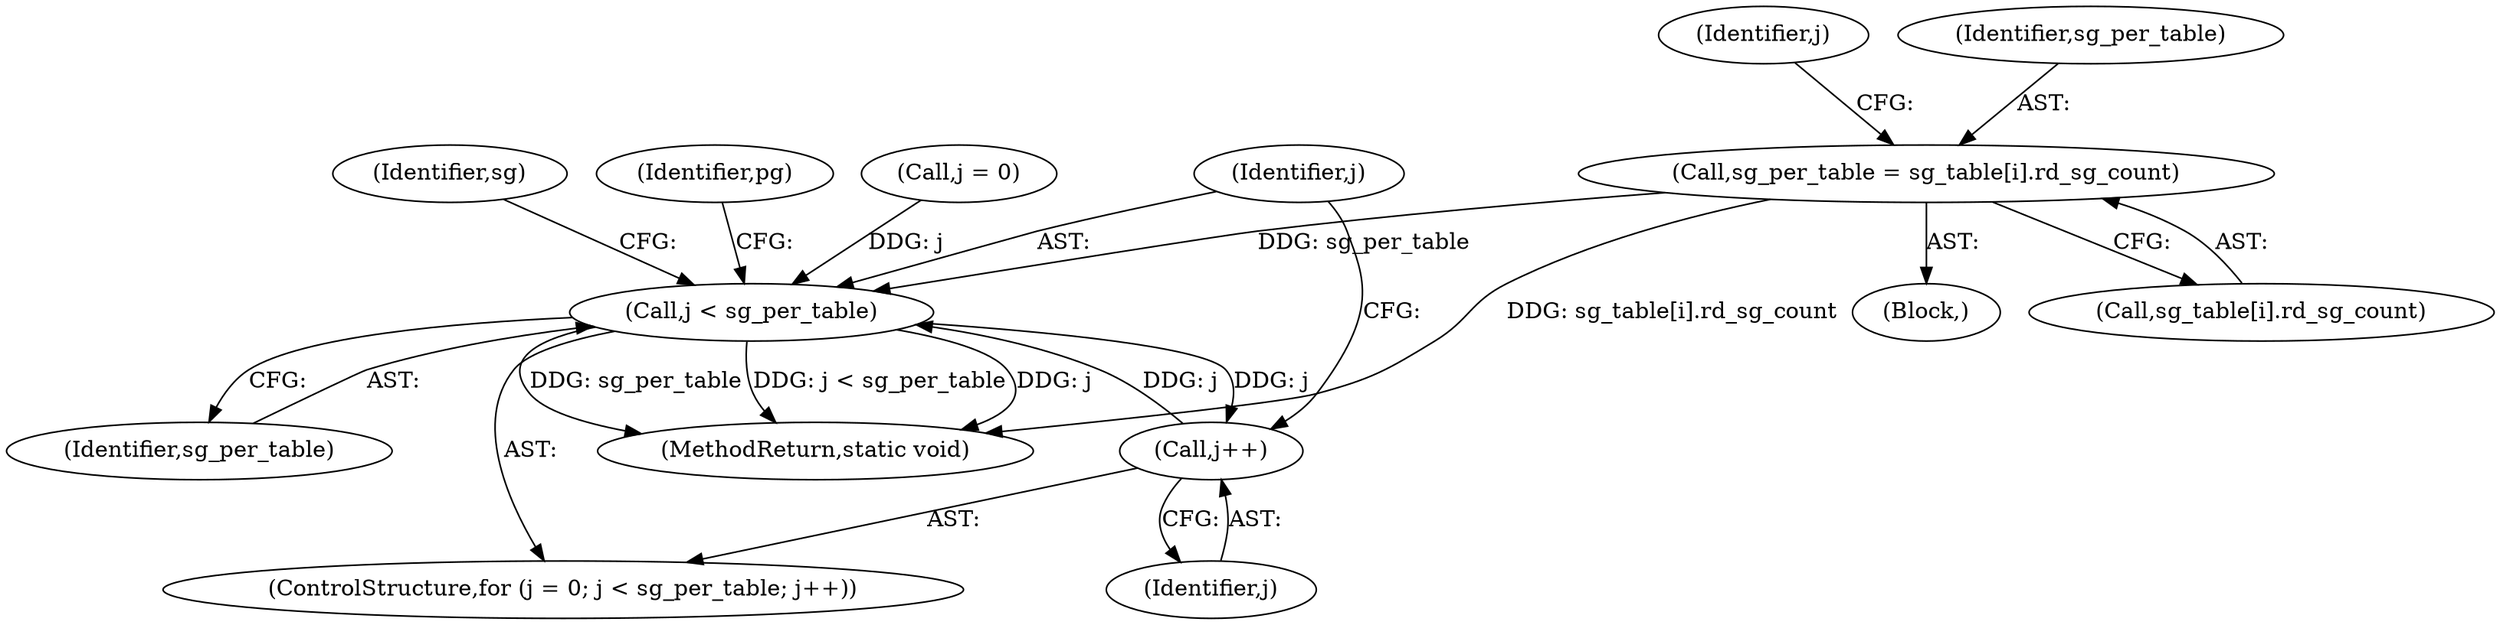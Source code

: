 digraph "0_linux_4442dc8a92b8f9ad8ee9e7f8438f4c04c03a22dc_0@array" {
"1000148" [label="(Call,sg_per_table = sg_table[i].rd_sg_count)"];
"1000159" [label="(Call,j < sg_per_table)"];
"1000162" [label="(Call,j++)"];
"1000166" [label="(Identifier,pg)"];
"1000148" [label="(Call,sg_per_table = sg_table[i].rd_sg_count)"];
"1000140" [label="(Block,)"];
"1000155" [label="(ControlStructure,for (j = 0; j < sg_per_table; j++))"];
"1000150" [label="(Call,sg_table[i].rd_sg_count)"];
"1000160" [label="(Identifier,j)"];
"1000157" [label="(Identifier,j)"];
"1000161" [label="(Identifier,sg_per_table)"];
"1000156" [label="(Call,j = 0)"];
"1000162" [label="(Call,j++)"];
"1000159" [label="(Call,j < sg_per_table)"];
"1000212" [label="(MethodReturn,static void)"];
"1000149" [label="(Identifier,sg_per_table)"];
"1000180" [label="(Identifier,sg)"];
"1000163" [label="(Identifier,j)"];
"1000148" -> "1000140"  [label="AST: "];
"1000148" -> "1000150"  [label="CFG: "];
"1000149" -> "1000148"  [label="AST: "];
"1000150" -> "1000148"  [label="AST: "];
"1000157" -> "1000148"  [label="CFG: "];
"1000148" -> "1000212"  [label="DDG: sg_table[i].rd_sg_count"];
"1000148" -> "1000159"  [label="DDG: sg_per_table"];
"1000159" -> "1000155"  [label="AST: "];
"1000159" -> "1000161"  [label="CFG: "];
"1000160" -> "1000159"  [label="AST: "];
"1000161" -> "1000159"  [label="AST: "];
"1000166" -> "1000159"  [label="CFG: "];
"1000180" -> "1000159"  [label="CFG: "];
"1000159" -> "1000212"  [label="DDG: j < sg_per_table"];
"1000159" -> "1000212"  [label="DDG: j"];
"1000159" -> "1000212"  [label="DDG: sg_per_table"];
"1000156" -> "1000159"  [label="DDG: j"];
"1000162" -> "1000159"  [label="DDG: j"];
"1000159" -> "1000162"  [label="DDG: j"];
"1000162" -> "1000155"  [label="AST: "];
"1000162" -> "1000163"  [label="CFG: "];
"1000163" -> "1000162"  [label="AST: "];
"1000160" -> "1000162"  [label="CFG: "];
}
